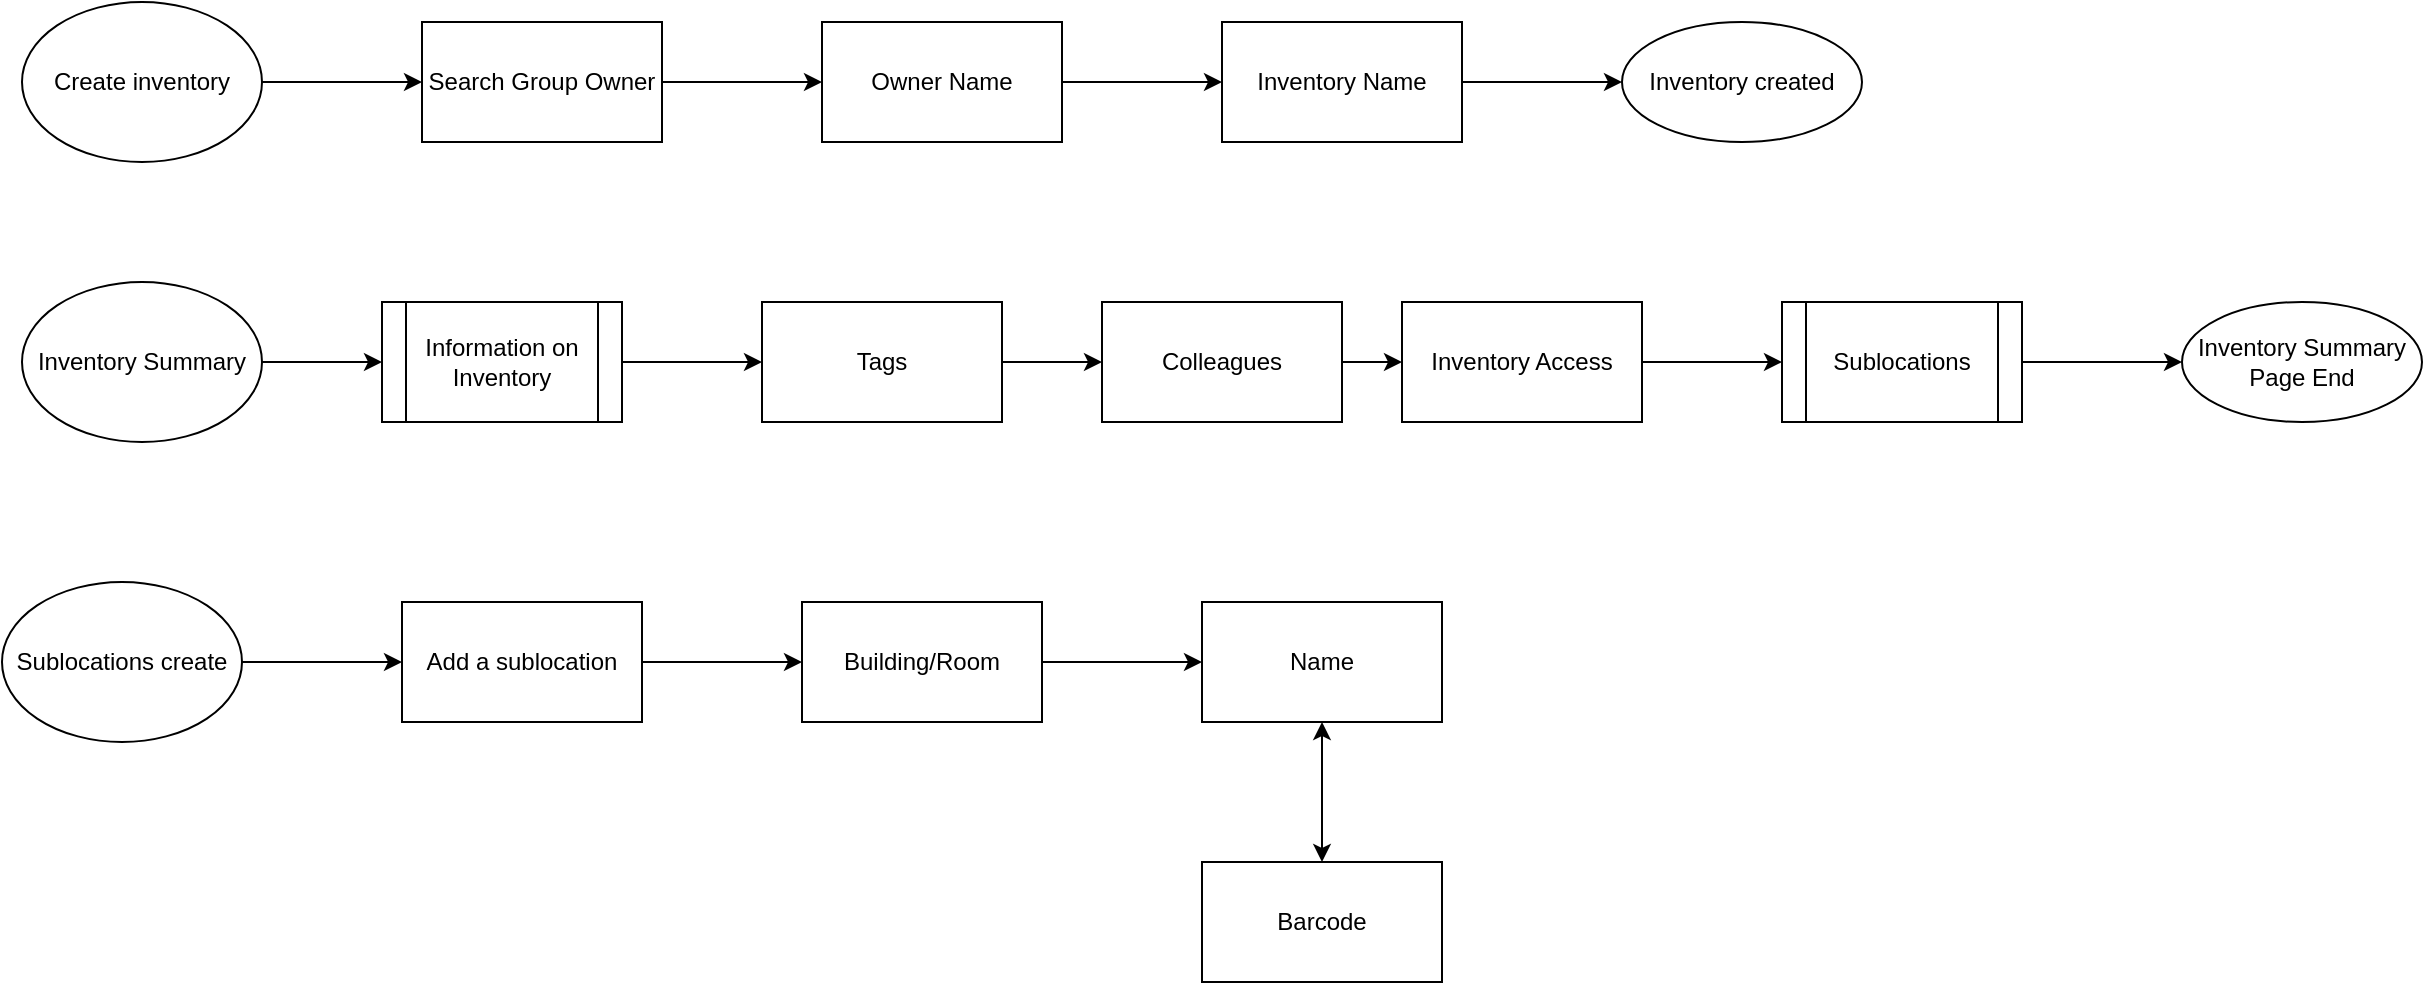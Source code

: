 <mxfile version="16.1.0" type="github">
  <diagram id="J8h-p7_rt16rRzqVJKDh" name="Page-1">
    <mxGraphModel dx="1017" dy="561" grid="1" gridSize="10" guides="1" tooltips="1" connect="1" arrows="1" fold="1" page="1" pageScale="1" pageWidth="850" pageHeight="1100" math="0" shadow="0">
      <root>
        <mxCell id="0" />
        <mxCell id="1" parent="0" />
        <mxCell id="U2cnuOnHCQHUp6ca9xCw-3" value="" style="edgeStyle=orthogonalEdgeStyle;rounded=0;orthogonalLoop=1;jettySize=auto;html=1;" edge="1" parent="1" source="U2cnuOnHCQHUp6ca9xCw-1" target="U2cnuOnHCQHUp6ca9xCw-2">
          <mxGeometry relative="1" as="geometry" />
        </mxCell>
        <mxCell id="U2cnuOnHCQHUp6ca9xCw-1" value="Create inventory" style="ellipse;whiteSpace=wrap;html=1;" vertex="1" parent="1">
          <mxGeometry x="70" y="70" width="120" height="80" as="geometry" />
        </mxCell>
        <mxCell id="U2cnuOnHCQHUp6ca9xCw-5" value="" style="edgeStyle=orthogonalEdgeStyle;rounded=0;orthogonalLoop=1;jettySize=auto;html=1;" edge="1" parent="1" source="U2cnuOnHCQHUp6ca9xCw-2" target="U2cnuOnHCQHUp6ca9xCw-4">
          <mxGeometry relative="1" as="geometry" />
        </mxCell>
        <mxCell id="U2cnuOnHCQHUp6ca9xCw-2" value="Search Group Owner" style="whiteSpace=wrap;html=1;" vertex="1" parent="1">
          <mxGeometry x="270" y="80" width="120" height="60" as="geometry" />
        </mxCell>
        <mxCell id="U2cnuOnHCQHUp6ca9xCw-8" value="" style="edgeStyle=orthogonalEdgeStyle;rounded=0;orthogonalLoop=1;jettySize=auto;html=1;" edge="1" parent="1" source="U2cnuOnHCQHUp6ca9xCw-4" target="U2cnuOnHCQHUp6ca9xCw-7">
          <mxGeometry relative="1" as="geometry" />
        </mxCell>
        <mxCell id="U2cnuOnHCQHUp6ca9xCw-4" value="Owner Name" style="whiteSpace=wrap;html=1;" vertex="1" parent="1">
          <mxGeometry x="470" y="80" width="120" height="60" as="geometry" />
        </mxCell>
        <mxCell id="U2cnuOnHCQHUp6ca9xCw-10" value="" style="edgeStyle=orthogonalEdgeStyle;rounded=0;orthogonalLoop=1;jettySize=auto;html=1;" edge="1" parent="1" source="U2cnuOnHCQHUp6ca9xCw-7" target="U2cnuOnHCQHUp6ca9xCw-9">
          <mxGeometry relative="1" as="geometry" />
        </mxCell>
        <mxCell id="U2cnuOnHCQHUp6ca9xCw-7" value="Inventory Name" style="whiteSpace=wrap;html=1;" vertex="1" parent="1">
          <mxGeometry x="670" y="80" width="120" height="60" as="geometry" />
        </mxCell>
        <mxCell id="U2cnuOnHCQHUp6ca9xCw-9" value="Inventory created" style="ellipse;whiteSpace=wrap;html=1;" vertex="1" parent="1">
          <mxGeometry x="870" y="80" width="120" height="60" as="geometry" />
        </mxCell>
        <mxCell id="U2cnuOnHCQHUp6ca9xCw-21" value="" style="edgeStyle=orthogonalEdgeStyle;rounded=0;orthogonalLoop=1;jettySize=auto;html=1;" edge="1" parent="1" source="U2cnuOnHCQHUp6ca9xCw-11" target="U2cnuOnHCQHUp6ca9xCw-20">
          <mxGeometry relative="1" as="geometry" />
        </mxCell>
        <mxCell id="U2cnuOnHCQHUp6ca9xCw-11" value="Inventory Summary" style="ellipse;whiteSpace=wrap;html=1;" vertex="1" parent="1">
          <mxGeometry x="70" y="210" width="120" height="80" as="geometry" />
        </mxCell>
        <mxCell id="U2cnuOnHCQHUp6ca9xCw-30" value="" style="edgeStyle=orthogonalEdgeStyle;rounded=0;orthogonalLoop=1;jettySize=auto;html=1;" edge="1" parent="1" source="U2cnuOnHCQHUp6ca9xCw-14" target="U2cnuOnHCQHUp6ca9xCw-29">
          <mxGeometry relative="1" as="geometry" />
        </mxCell>
        <mxCell id="U2cnuOnHCQHUp6ca9xCw-14" value="Sublocations" style="shape=process;whiteSpace=wrap;html=1;backgroundOutline=1;" vertex="1" parent="1">
          <mxGeometry x="950" y="220" width="120" height="60" as="geometry" />
        </mxCell>
        <mxCell id="U2cnuOnHCQHUp6ca9xCw-24" value="" style="edgeStyle=orthogonalEdgeStyle;rounded=0;orthogonalLoop=1;jettySize=auto;html=1;" edge="1" parent="1" source="U2cnuOnHCQHUp6ca9xCw-17" target="U2cnuOnHCQHUp6ca9xCw-23">
          <mxGeometry relative="1" as="geometry" />
        </mxCell>
        <mxCell id="U2cnuOnHCQHUp6ca9xCw-17" value="Tags" style="whiteSpace=wrap;html=1;" vertex="1" parent="1">
          <mxGeometry x="440" y="220" width="120" height="60" as="geometry" />
        </mxCell>
        <mxCell id="U2cnuOnHCQHUp6ca9xCw-22" value="" style="edgeStyle=orthogonalEdgeStyle;rounded=0;orthogonalLoop=1;jettySize=auto;html=1;" edge="1" parent="1" source="U2cnuOnHCQHUp6ca9xCw-20" target="U2cnuOnHCQHUp6ca9xCw-17">
          <mxGeometry relative="1" as="geometry" />
        </mxCell>
        <mxCell id="U2cnuOnHCQHUp6ca9xCw-20" value="&lt;span&gt;Information on Inventory&lt;/span&gt;" style="shape=process;whiteSpace=wrap;html=1;backgroundOutline=1;" vertex="1" parent="1">
          <mxGeometry x="250" y="220" width="120" height="60" as="geometry" />
        </mxCell>
        <mxCell id="U2cnuOnHCQHUp6ca9xCw-27" value="" style="edgeStyle=orthogonalEdgeStyle;rounded=0;orthogonalLoop=1;jettySize=auto;html=1;" edge="1" parent="1" source="U2cnuOnHCQHUp6ca9xCw-23" target="U2cnuOnHCQHUp6ca9xCw-26">
          <mxGeometry relative="1" as="geometry" />
        </mxCell>
        <mxCell id="U2cnuOnHCQHUp6ca9xCw-23" value="Colleagues" style="whiteSpace=wrap;html=1;" vertex="1" parent="1">
          <mxGeometry x="610" y="220" width="120" height="60" as="geometry" />
        </mxCell>
        <mxCell id="U2cnuOnHCQHUp6ca9xCw-28" value="" style="edgeStyle=orthogonalEdgeStyle;rounded=0;orthogonalLoop=1;jettySize=auto;html=1;" edge="1" parent="1" source="U2cnuOnHCQHUp6ca9xCw-26" target="U2cnuOnHCQHUp6ca9xCw-14">
          <mxGeometry relative="1" as="geometry" />
        </mxCell>
        <mxCell id="U2cnuOnHCQHUp6ca9xCw-26" value="Inventory Access" style="whiteSpace=wrap;html=1;" vertex="1" parent="1">
          <mxGeometry x="760" y="220" width="120" height="60" as="geometry" />
        </mxCell>
        <mxCell id="U2cnuOnHCQHUp6ca9xCw-29" value="Inventory Summary Page End" style="ellipse;whiteSpace=wrap;html=1;" vertex="1" parent="1">
          <mxGeometry x="1150" y="220" width="120" height="60" as="geometry" />
        </mxCell>
        <mxCell id="U2cnuOnHCQHUp6ca9xCw-33" value="" style="edgeStyle=orthogonalEdgeStyle;rounded=0;orthogonalLoop=1;jettySize=auto;html=1;" edge="1" parent="1" source="U2cnuOnHCQHUp6ca9xCw-31" target="U2cnuOnHCQHUp6ca9xCw-32">
          <mxGeometry relative="1" as="geometry" />
        </mxCell>
        <mxCell id="U2cnuOnHCQHUp6ca9xCw-31" value="Sublocations create" style="ellipse;whiteSpace=wrap;html=1;" vertex="1" parent="1">
          <mxGeometry x="60" y="360" width="120" height="80" as="geometry" />
        </mxCell>
        <mxCell id="U2cnuOnHCQHUp6ca9xCw-35" value="" style="edgeStyle=orthogonalEdgeStyle;rounded=0;orthogonalLoop=1;jettySize=auto;html=1;" edge="1" parent="1" source="U2cnuOnHCQHUp6ca9xCw-32" target="U2cnuOnHCQHUp6ca9xCw-34">
          <mxGeometry relative="1" as="geometry" />
        </mxCell>
        <mxCell id="U2cnuOnHCQHUp6ca9xCw-32" value="Add a sublocation" style="whiteSpace=wrap;html=1;" vertex="1" parent="1">
          <mxGeometry x="260" y="370" width="120" height="60" as="geometry" />
        </mxCell>
        <mxCell id="U2cnuOnHCQHUp6ca9xCw-37" value="" style="edgeStyle=orthogonalEdgeStyle;rounded=0;orthogonalLoop=1;jettySize=auto;html=1;" edge="1" parent="1" source="U2cnuOnHCQHUp6ca9xCw-34" target="U2cnuOnHCQHUp6ca9xCw-36">
          <mxGeometry relative="1" as="geometry" />
        </mxCell>
        <mxCell id="U2cnuOnHCQHUp6ca9xCw-34" value="Building/Room" style="whiteSpace=wrap;html=1;" vertex="1" parent="1">
          <mxGeometry x="460" y="370" width="120" height="60" as="geometry" />
        </mxCell>
        <mxCell id="U2cnuOnHCQHUp6ca9xCw-36" value="Name" style="whiteSpace=wrap;html=1;" vertex="1" parent="1">
          <mxGeometry x="660" y="370" width="120" height="60" as="geometry" />
        </mxCell>
        <mxCell id="U2cnuOnHCQHUp6ca9xCw-38" value="Barcode" style="whiteSpace=wrap;html=1;" vertex="1" parent="1">
          <mxGeometry x="660" y="500" width="120" height="60" as="geometry" />
        </mxCell>
        <mxCell id="U2cnuOnHCQHUp6ca9xCw-40" value="" style="endArrow=classic;startArrow=classic;html=1;rounded=0;entryX=0.5;entryY=1;entryDx=0;entryDy=0;exitX=0.5;exitY=0;exitDx=0;exitDy=0;" edge="1" parent="1" source="U2cnuOnHCQHUp6ca9xCw-38" target="U2cnuOnHCQHUp6ca9xCw-36">
          <mxGeometry width="50" height="50" relative="1" as="geometry">
            <mxPoint x="570" y="530" as="sourcePoint" />
            <mxPoint x="620" y="480" as="targetPoint" />
          </mxGeometry>
        </mxCell>
      </root>
    </mxGraphModel>
  </diagram>
</mxfile>
